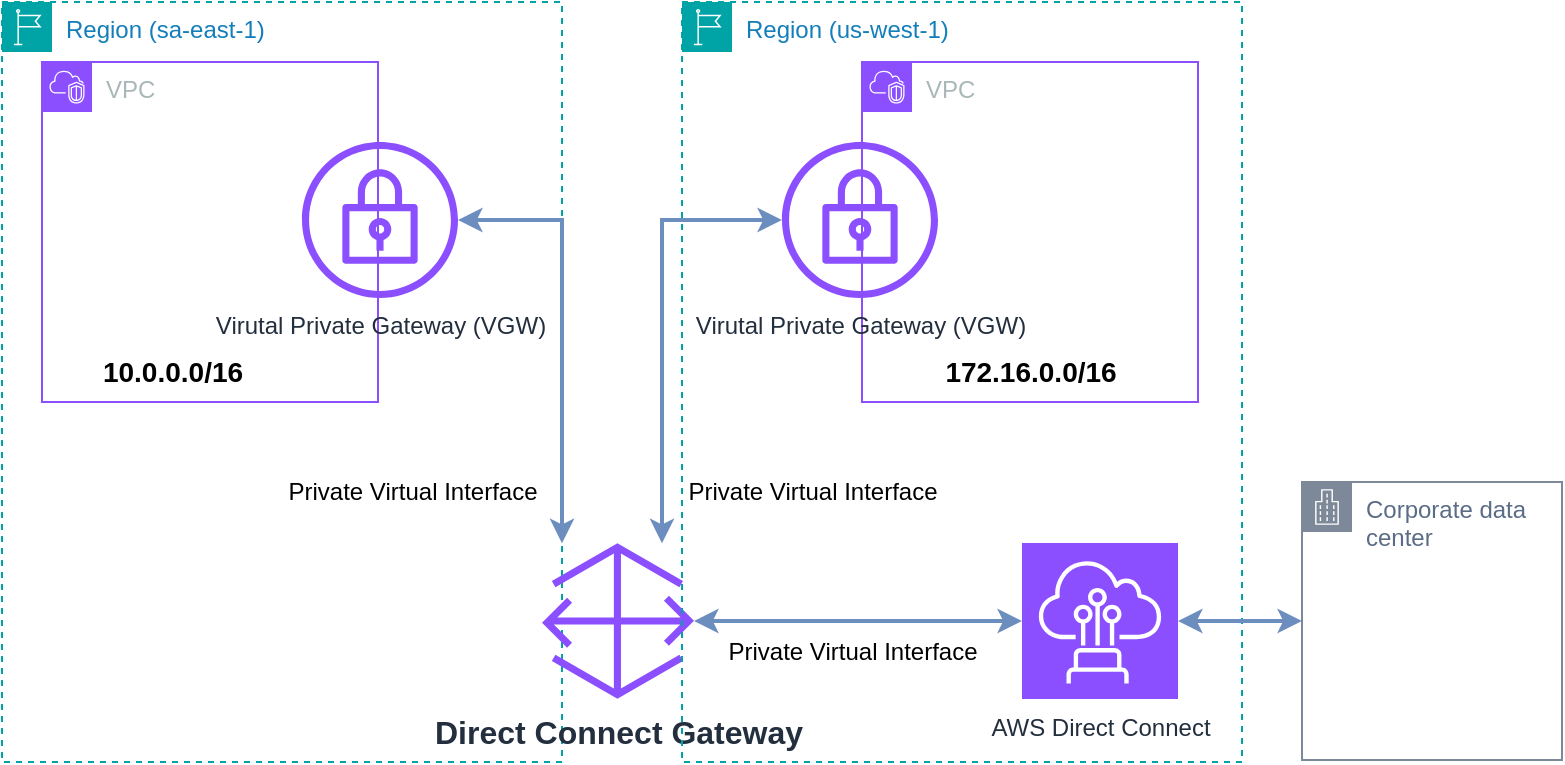<mxfile version="26.0.4">
  <diagram name="Page-1" id="_vp9OOvdw-6vSeqlVvCL">
    <mxGraphModel dx="1114" dy="1198" grid="1" gridSize="10" guides="1" tooltips="1" connect="1" arrows="1" fold="1" page="1" pageScale="1" pageWidth="850" pageHeight="1100" math="0" shadow="0">
      <root>
        <mxCell id="0" />
        <mxCell id="1" parent="0" />
        <mxCell id="FUsync3gs4P3RCPwMnnA-1" value="Region (sa-east-1)" style="points=[[0,0],[0.25,0],[0.5,0],[0.75,0],[1,0],[1,0.25],[1,0.5],[1,0.75],[1,1],[0.75,1],[0.5,1],[0.25,1],[0,1],[0,0.75],[0,0.5],[0,0.25]];outlineConnect=0;gradientColor=none;html=1;whiteSpace=wrap;fontSize=12;fontStyle=0;container=1;pointerEvents=0;collapsible=0;recursiveResize=0;shape=mxgraph.aws4.group;grIcon=mxgraph.aws4.group_region;strokeColor=#00A4A6;fillColor=none;verticalAlign=top;align=left;spacingLeft=30;fontColor=#147EBA;dashed=1;" vertex="1" parent="1">
          <mxGeometry x="35" y="330" width="280" height="380" as="geometry" />
        </mxCell>
        <mxCell id="FUsync3gs4P3RCPwMnnA-2" value="VPC" style="points=[[0,0],[0.25,0],[0.5,0],[0.75,0],[1,0],[1,0.25],[1,0.5],[1,0.75],[1,1],[0.75,1],[0.5,1],[0.25,1],[0,1],[0,0.75],[0,0.5],[0,0.25]];outlineConnect=0;gradientColor=none;html=1;whiteSpace=wrap;fontSize=12;fontStyle=0;container=1;pointerEvents=0;collapsible=0;recursiveResize=0;shape=mxgraph.aws4.group;grIcon=mxgraph.aws4.group_vpc2;strokeColor=#8C4FFF;fillColor=none;verticalAlign=top;align=left;spacingLeft=30;fontColor=#AAB7B8;dashed=0;" vertex="1" parent="FUsync3gs4P3RCPwMnnA-1">
          <mxGeometry x="20" y="30" width="168" height="170" as="geometry" />
        </mxCell>
        <mxCell id="FUsync3gs4P3RCPwMnnA-7" value="10.0.0.0/16" style="text;html=1;align=center;verticalAlign=middle;resizable=0;points=[];autosize=1;strokeColor=none;fillColor=none;fontSize=14;fontStyle=1" vertex="1" parent="FUsync3gs4P3RCPwMnnA-2">
          <mxGeometry x="20" y="140" width="90" height="30" as="geometry" />
        </mxCell>
        <mxCell id="FUsync3gs4P3RCPwMnnA-6" value="Virutal Private Gateway (VGW)" style="sketch=0;outlineConnect=0;fontColor=#232F3E;gradientColor=none;fillColor=#8C4FFF;strokeColor=none;dashed=0;verticalLabelPosition=bottom;verticalAlign=top;align=center;html=1;fontSize=12;fontStyle=0;aspect=fixed;pointerEvents=1;shape=mxgraph.aws4.vpn_gateway;" vertex="1" parent="FUsync3gs4P3RCPwMnnA-2">
          <mxGeometry x="130" y="40" width="78" height="78" as="geometry" />
        </mxCell>
        <mxCell id="FUsync3gs4P3RCPwMnnA-16" value="Private Virtual Interface" style="text;html=1;align=center;verticalAlign=middle;resizable=0;points=[];autosize=1;strokeColor=none;fillColor=none;" vertex="1" parent="FUsync3gs4P3RCPwMnnA-1">
          <mxGeometry x="130" y="230" width="150" height="30" as="geometry" />
        </mxCell>
        <mxCell id="FUsync3gs4P3RCPwMnnA-4" value="Direct Connect Gateway" style="sketch=0;outlineConnect=0;fontColor=#232F3E;gradientColor=none;fillColor=#8C4FFF;strokeColor=none;dashed=0;verticalLabelPosition=bottom;verticalAlign=top;align=center;html=1;fontSize=16;fontStyle=1;aspect=fixed;pointerEvents=1;shape=mxgraph.aws4.gateway;" vertex="1" parent="1">
          <mxGeometry x="305" y="600.5" width="76" height="78" as="geometry" />
        </mxCell>
        <mxCell id="FUsync3gs4P3RCPwMnnA-5" value="Corporate data center" style="points=[[0,0],[0.25,0],[0.5,0],[0.75,0],[1,0],[1,0.25],[1,0.5],[1,0.75],[1,1],[0.75,1],[0.5,1],[0.25,1],[0,1],[0,0.75],[0,0.5],[0,0.25]];outlineConnect=0;gradientColor=none;html=1;whiteSpace=wrap;fontSize=12;fontStyle=0;container=1;pointerEvents=0;collapsible=0;recursiveResize=0;shape=mxgraph.aws4.group;grIcon=mxgraph.aws4.group_corporate_data_center;strokeColor=#7D8998;fillColor=none;verticalAlign=top;align=left;spacingLeft=30;fontColor=#5A6C86;dashed=0;" vertex="1" parent="1">
          <mxGeometry x="685" y="570" width="130" height="139" as="geometry" />
        </mxCell>
        <mxCell id="FUsync3gs4P3RCPwMnnA-8" value="Region (us-west-1)" style="points=[[0,0],[0.25,0],[0.5,0],[0.75,0],[1,0],[1,0.25],[1,0.5],[1,0.75],[1,1],[0.75,1],[0.5,1],[0.25,1],[0,1],[0,0.75],[0,0.5],[0,0.25]];outlineConnect=0;gradientColor=none;html=1;whiteSpace=wrap;fontSize=12;fontStyle=0;container=1;pointerEvents=0;collapsible=0;recursiveResize=0;shape=mxgraph.aws4.group;grIcon=mxgraph.aws4.group_region;strokeColor=#00A4A6;fillColor=none;verticalAlign=top;align=left;spacingLeft=30;fontColor=#147EBA;dashed=1;" vertex="1" parent="1">
          <mxGeometry x="375" y="330" width="280" height="380" as="geometry" />
        </mxCell>
        <mxCell id="FUsync3gs4P3RCPwMnnA-9" value="VPC" style="points=[[0,0],[0.25,0],[0.5,0],[0.75,0],[1,0],[1,0.25],[1,0.5],[1,0.75],[1,1],[0.75,1],[0.5,1],[0.25,1],[0,1],[0,0.75],[0,0.5],[0,0.25]];outlineConnect=0;gradientColor=none;html=1;whiteSpace=wrap;fontSize=12;fontStyle=0;container=1;pointerEvents=0;collapsible=0;recursiveResize=0;shape=mxgraph.aws4.group;grIcon=mxgraph.aws4.group_vpc2;strokeColor=#8C4FFF;fillColor=none;verticalAlign=top;align=left;spacingLeft=30;fontColor=#AAB7B8;dashed=0;" vertex="1" parent="FUsync3gs4P3RCPwMnnA-8">
          <mxGeometry x="90" y="30" width="168" height="170" as="geometry" />
        </mxCell>
        <mxCell id="FUsync3gs4P3RCPwMnnA-10" value="172.16.0.0/16" style="text;html=1;align=center;verticalAlign=middle;resizable=0;points=[];autosize=1;strokeColor=none;fillColor=none;fontSize=14;fontStyle=1" vertex="1" parent="FUsync3gs4P3RCPwMnnA-9">
          <mxGeometry x="29" y="140" width="110" height="30" as="geometry" />
        </mxCell>
        <mxCell id="FUsync3gs4P3RCPwMnnA-11" value="Virutal Private Gateway (VGW)" style="sketch=0;outlineConnect=0;fontColor=#232F3E;gradientColor=none;fillColor=#8C4FFF;strokeColor=none;dashed=0;verticalLabelPosition=bottom;verticalAlign=top;align=center;html=1;fontSize=12;fontStyle=0;aspect=fixed;pointerEvents=1;shape=mxgraph.aws4.vpn_gateway;" vertex="1" parent="FUsync3gs4P3RCPwMnnA-9">
          <mxGeometry x="-40" y="40" width="78" height="78" as="geometry" />
        </mxCell>
        <mxCell id="FUsync3gs4P3RCPwMnnA-3" value="AWS Direct Connect" style="sketch=0;points=[[0,0,0],[0.25,0,0],[0.5,0,0],[0.75,0,0],[1,0,0],[0,1,0],[0.25,1,0],[0.5,1,0],[0.75,1,0],[1,1,0],[0,0.25,0],[0,0.5,0],[0,0.75,0],[1,0.25,0],[1,0.5,0],[1,0.75,0]];outlineConnect=0;fontColor=#232F3E;fillColor=#8C4FFF;strokeColor=#ffffff;dashed=0;verticalLabelPosition=bottom;verticalAlign=top;align=center;html=1;fontSize=12;fontStyle=0;aspect=fixed;shape=mxgraph.aws4.resourceIcon;resIcon=mxgraph.aws4.direct_connect;" vertex="1" parent="FUsync3gs4P3RCPwMnnA-8">
          <mxGeometry x="170" y="270.5" width="78" height="78" as="geometry" />
        </mxCell>
        <mxCell id="FUsync3gs4P3RCPwMnnA-17" value="Private Virtual Interface" style="text;html=1;align=center;verticalAlign=middle;resizable=0;points=[];autosize=1;strokeColor=none;fillColor=none;" vertex="1" parent="FUsync3gs4P3RCPwMnnA-8">
          <mxGeometry x="-10" y="230" width="150" height="30" as="geometry" />
        </mxCell>
        <mxCell id="FUsync3gs4P3RCPwMnnA-18" value="Private Virtual Interface" style="text;html=1;align=center;verticalAlign=middle;resizable=0;points=[];autosize=1;strokeColor=none;fillColor=none;" vertex="1" parent="FUsync3gs4P3RCPwMnnA-8">
          <mxGeometry x="10" y="310" width="150" height="30" as="geometry" />
        </mxCell>
        <mxCell id="FUsync3gs4P3RCPwMnnA-12" value="" style="edgeStyle=orthogonalEdgeStyle;rounded=0;orthogonalLoop=1;jettySize=auto;html=1;startArrow=classic;startFill=1;fillColor=#dae8fc;strokeColor=#6c8ebf;strokeWidth=2;" edge="1" parent="1" source="FUsync3gs4P3RCPwMnnA-6" target="FUsync3gs4P3RCPwMnnA-4">
          <mxGeometry x="0.436" relative="1" as="geometry">
            <Array as="points">
              <mxPoint x="315" y="439" />
            </Array>
            <mxPoint as="offset" />
          </mxGeometry>
        </mxCell>
        <mxCell id="FUsync3gs4P3RCPwMnnA-13" style="edgeStyle=orthogonalEdgeStyle;rounded=0;orthogonalLoop=1;jettySize=auto;html=1;startArrow=classic;startFill=1;fillColor=#dae8fc;strokeColor=#6c8ebf;strokeWidth=2;" edge="1" parent="1" source="FUsync3gs4P3RCPwMnnA-11" target="FUsync3gs4P3RCPwMnnA-4">
          <mxGeometry relative="1" as="geometry">
            <mxPoint x="365" y="600.12" as="targetPoint" />
            <Array as="points">
              <mxPoint x="365" y="439" />
            </Array>
          </mxGeometry>
        </mxCell>
        <mxCell id="FUsync3gs4P3RCPwMnnA-14" style="edgeStyle=orthogonalEdgeStyle;rounded=0;orthogonalLoop=1;jettySize=auto;html=1;startArrow=classic;startFill=1;fillColor=#dae8fc;strokeColor=#6c8ebf;strokeWidth=2;" edge="1" parent="1" source="FUsync3gs4P3RCPwMnnA-3" target="FUsync3gs4P3RCPwMnnA-4">
          <mxGeometry relative="1" as="geometry">
            <mxPoint x="401" y="639" as="targetPoint" />
          </mxGeometry>
        </mxCell>
        <mxCell id="FUsync3gs4P3RCPwMnnA-15" style="edgeStyle=orthogonalEdgeStyle;rounded=0;orthogonalLoop=1;jettySize=auto;html=1;startArrow=classic;startFill=1;fillColor=#dae8fc;strokeColor=#6c8ebf;strokeWidth=2;" edge="1" parent="1" source="FUsync3gs4P3RCPwMnnA-3" target="FUsync3gs4P3RCPwMnnA-5">
          <mxGeometry relative="1" as="geometry" />
        </mxCell>
      </root>
    </mxGraphModel>
  </diagram>
</mxfile>
